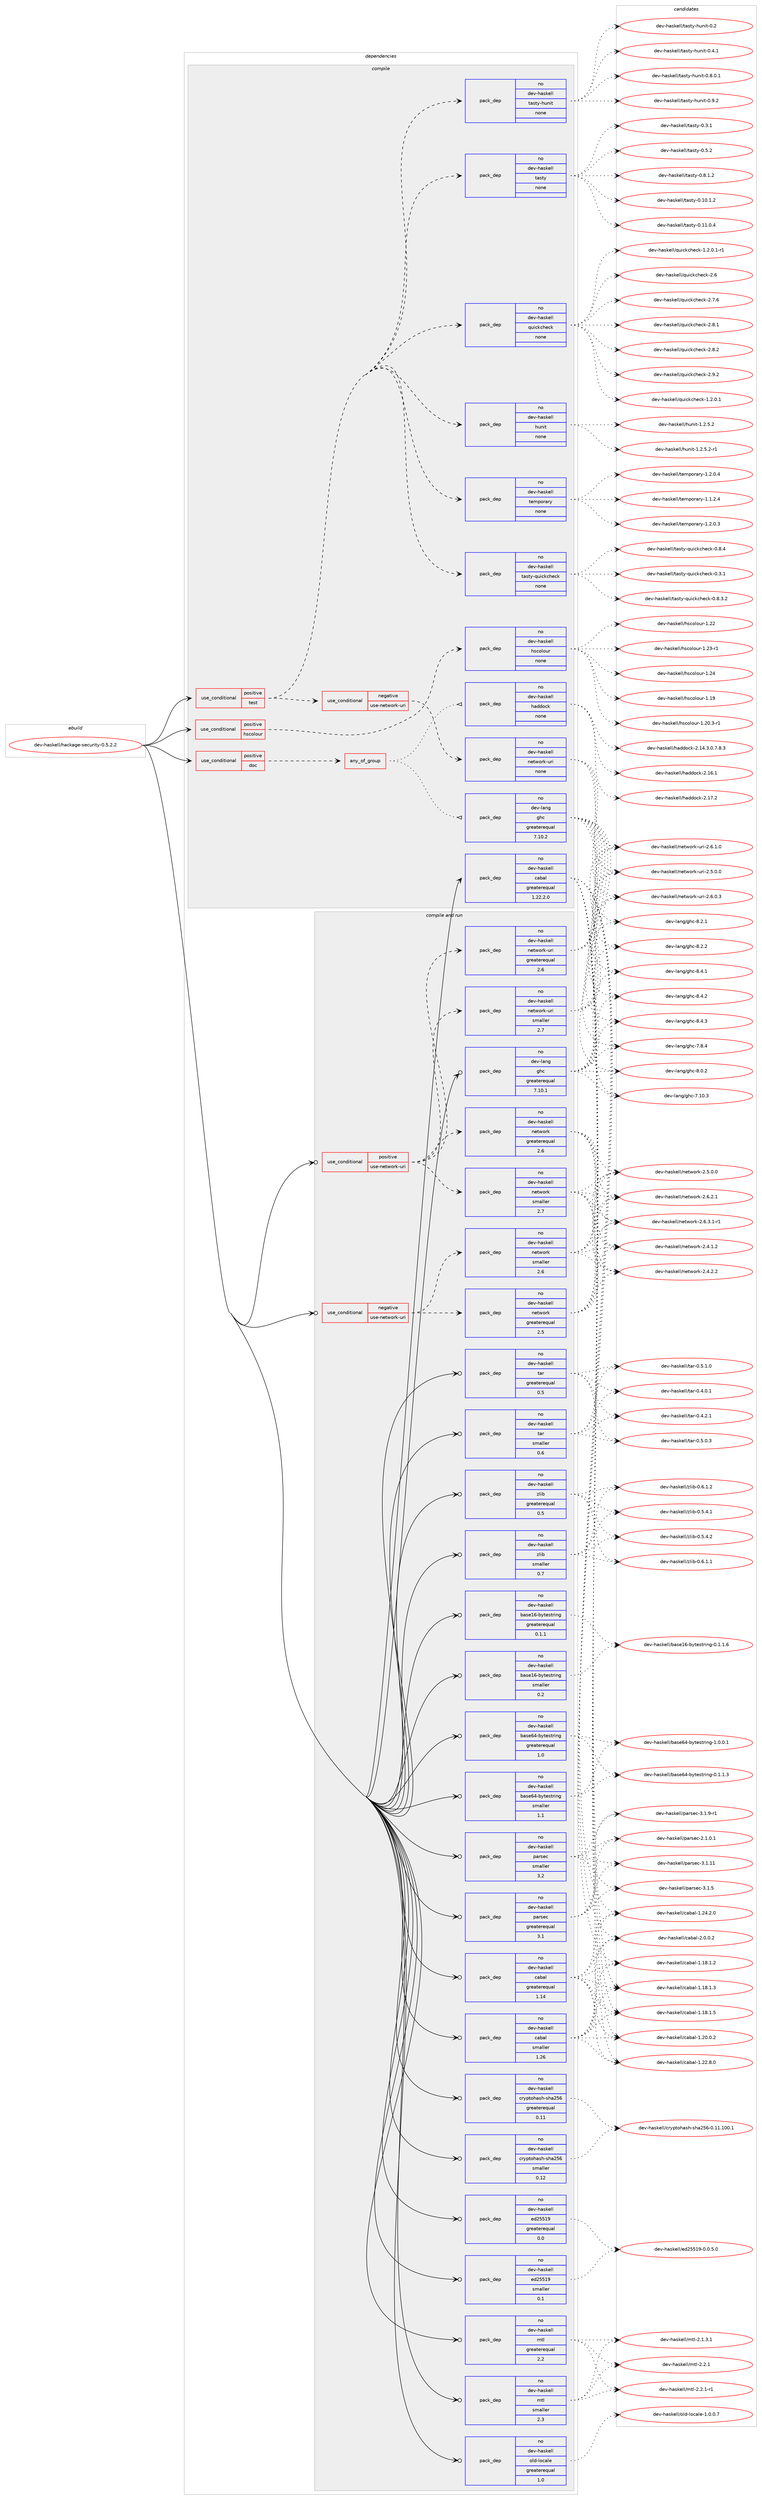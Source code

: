 digraph prolog {

# *************
# Graph options
# *************

newrank=true;
concentrate=true;
compound=true;
graph [rankdir=LR,fontname=Helvetica,fontsize=10,ranksep=1.5];#, ranksep=2.5, nodesep=0.2];
edge  [arrowhead=vee];
node  [fontname=Helvetica,fontsize=10];

# **********
# The ebuild
# **********

subgraph cluster_leftcol {
color=gray;
rank=same;
label=<<i>ebuild</i>>;
id [label="dev-haskell/hackage-security-0.5.2.2", color=red, width=4, href="../dev-haskell/hackage-security-0.5.2.2.svg"];
}

# ****************
# The dependencies
# ****************

subgraph cluster_midcol {
color=gray;
label=<<i>dependencies</i>>;
subgraph cluster_compile {
fillcolor="#eeeeee";
style=filled;
label=<<i>compile</i>>;
subgraph cond359728 {
dependency1333451 [label=<<TABLE BORDER="0" CELLBORDER="1" CELLSPACING="0" CELLPADDING="4"><TR><TD ROWSPAN="3" CELLPADDING="10">use_conditional</TD></TR><TR><TD>positive</TD></TR><TR><TD>doc</TD></TR></TABLE>>, shape=none, color=red];
subgraph any20954 {
dependency1333452 [label=<<TABLE BORDER="0" CELLBORDER="1" CELLSPACING="0" CELLPADDING="4"><TR><TD CELLPADDING="10">any_of_group</TD></TR></TABLE>>, shape=none, color=red];subgraph pack952217 {
dependency1333453 [label=<<TABLE BORDER="0" CELLBORDER="1" CELLSPACING="0" CELLPADDING="4" WIDTH="220"><TR><TD ROWSPAN="6" CELLPADDING="30">pack_dep</TD></TR><TR><TD WIDTH="110">no</TD></TR><TR><TD>dev-haskell</TD></TR><TR><TD>haddock</TD></TR><TR><TD>none</TD></TR><TR><TD></TD></TR></TABLE>>, shape=none, color=blue];
}
dependency1333452:e -> dependency1333453:w [weight=20,style="dotted",arrowhead="oinv"];
subgraph pack952218 {
dependency1333454 [label=<<TABLE BORDER="0" CELLBORDER="1" CELLSPACING="0" CELLPADDING="4" WIDTH="220"><TR><TD ROWSPAN="6" CELLPADDING="30">pack_dep</TD></TR><TR><TD WIDTH="110">no</TD></TR><TR><TD>dev-lang</TD></TR><TR><TD>ghc</TD></TR><TR><TD>greaterequal</TD></TR><TR><TD>7.10.2</TD></TR></TABLE>>, shape=none, color=blue];
}
dependency1333452:e -> dependency1333454:w [weight=20,style="dotted",arrowhead="oinv"];
}
dependency1333451:e -> dependency1333452:w [weight=20,style="dashed",arrowhead="vee"];
}
id:e -> dependency1333451:w [weight=20,style="solid",arrowhead="vee"];
subgraph cond359729 {
dependency1333455 [label=<<TABLE BORDER="0" CELLBORDER="1" CELLSPACING="0" CELLPADDING="4"><TR><TD ROWSPAN="3" CELLPADDING="10">use_conditional</TD></TR><TR><TD>positive</TD></TR><TR><TD>hscolour</TD></TR></TABLE>>, shape=none, color=red];
subgraph pack952219 {
dependency1333456 [label=<<TABLE BORDER="0" CELLBORDER="1" CELLSPACING="0" CELLPADDING="4" WIDTH="220"><TR><TD ROWSPAN="6" CELLPADDING="30">pack_dep</TD></TR><TR><TD WIDTH="110">no</TD></TR><TR><TD>dev-haskell</TD></TR><TR><TD>hscolour</TD></TR><TR><TD>none</TD></TR><TR><TD></TD></TR></TABLE>>, shape=none, color=blue];
}
dependency1333455:e -> dependency1333456:w [weight=20,style="dashed",arrowhead="vee"];
}
id:e -> dependency1333455:w [weight=20,style="solid",arrowhead="vee"];
subgraph cond359730 {
dependency1333457 [label=<<TABLE BORDER="0" CELLBORDER="1" CELLSPACING="0" CELLPADDING="4"><TR><TD ROWSPAN="3" CELLPADDING="10">use_conditional</TD></TR><TR><TD>positive</TD></TR><TR><TD>test</TD></TR></TABLE>>, shape=none, color=red];
subgraph pack952220 {
dependency1333458 [label=<<TABLE BORDER="0" CELLBORDER="1" CELLSPACING="0" CELLPADDING="4" WIDTH="220"><TR><TD ROWSPAN="6" CELLPADDING="30">pack_dep</TD></TR><TR><TD WIDTH="110">no</TD></TR><TR><TD>dev-haskell</TD></TR><TR><TD>hunit</TD></TR><TR><TD>none</TD></TR><TR><TD></TD></TR></TABLE>>, shape=none, color=blue];
}
dependency1333457:e -> dependency1333458:w [weight=20,style="dashed",arrowhead="vee"];
subgraph pack952221 {
dependency1333459 [label=<<TABLE BORDER="0" CELLBORDER="1" CELLSPACING="0" CELLPADDING="4" WIDTH="220"><TR><TD ROWSPAN="6" CELLPADDING="30">pack_dep</TD></TR><TR><TD WIDTH="110">no</TD></TR><TR><TD>dev-haskell</TD></TR><TR><TD>quickcheck</TD></TR><TR><TD>none</TD></TR><TR><TD></TD></TR></TABLE>>, shape=none, color=blue];
}
dependency1333457:e -> dependency1333459:w [weight=20,style="dashed",arrowhead="vee"];
subgraph pack952222 {
dependency1333460 [label=<<TABLE BORDER="0" CELLBORDER="1" CELLSPACING="0" CELLPADDING="4" WIDTH="220"><TR><TD ROWSPAN="6" CELLPADDING="30">pack_dep</TD></TR><TR><TD WIDTH="110">no</TD></TR><TR><TD>dev-haskell</TD></TR><TR><TD>tasty</TD></TR><TR><TD>none</TD></TR><TR><TD></TD></TR></TABLE>>, shape=none, color=blue];
}
dependency1333457:e -> dependency1333460:w [weight=20,style="dashed",arrowhead="vee"];
subgraph pack952223 {
dependency1333461 [label=<<TABLE BORDER="0" CELLBORDER="1" CELLSPACING="0" CELLPADDING="4" WIDTH="220"><TR><TD ROWSPAN="6" CELLPADDING="30">pack_dep</TD></TR><TR><TD WIDTH="110">no</TD></TR><TR><TD>dev-haskell</TD></TR><TR><TD>tasty-hunit</TD></TR><TR><TD>none</TD></TR><TR><TD></TD></TR></TABLE>>, shape=none, color=blue];
}
dependency1333457:e -> dependency1333461:w [weight=20,style="dashed",arrowhead="vee"];
subgraph pack952224 {
dependency1333462 [label=<<TABLE BORDER="0" CELLBORDER="1" CELLSPACING="0" CELLPADDING="4" WIDTH="220"><TR><TD ROWSPAN="6" CELLPADDING="30">pack_dep</TD></TR><TR><TD WIDTH="110">no</TD></TR><TR><TD>dev-haskell</TD></TR><TR><TD>tasty-quickcheck</TD></TR><TR><TD>none</TD></TR><TR><TD></TD></TR></TABLE>>, shape=none, color=blue];
}
dependency1333457:e -> dependency1333462:w [weight=20,style="dashed",arrowhead="vee"];
subgraph pack952225 {
dependency1333463 [label=<<TABLE BORDER="0" CELLBORDER="1" CELLSPACING="0" CELLPADDING="4" WIDTH="220"><TR><TD ROWSPAN="6" CELLPADDING="30">pack_dep</TD></TR><TR><TD WIDTH="110">no</TD></TR><TR><TD>dev-haskell</TD></TR><TR><TD>temporary</TD></TR><TR><TD>none</TD></TR><TR><TD></TD></TR></TABLE>>, shape=none, color=blue];
}
dependency1333457:e -> dependency1333463:w [weight=20,style="dashed",arrowhead="vee"];
subgraph cond359731 {
dependency1333464 [label=<<TABLE BORDER="0" CELLBORDER="1" CELLSPACING="0" CELLPADDING="4"><TR><TD ROWSPAN="3" CELLPADDING="10">use_conditional</TD></TR><TR><TD>negative</TD></TR><TR><TD>use-network-uri</TD></TR></TABLE>>, shape=none, color=red];
subgraph pack952226 {
dependency1333465 [label=<<TABLE BORDER="0" CELLBORDER="1" CELLSPACING="0" CELLPADDING="4" WIDTH="220"><TR><TD ROWSPAN="6" CELLPADDING="30">pack_dep</TD></TR><TR><TD WIDTH="110">no</TD></TR><TR><TD>dev-haskell</TD></TR><TR><TD>network-uri</TD></TR><TR><TD>none</TD></TR><TR><TD></TD></TR></TABLE>>, shape=none, color=blue];
}
dependency1333464:e -> dependency1333465:w [weight=20,style="dashed",arrowhead="vee"];
}
dependency1333457:e -> dependency1333464:w [weight=20,style="dashed",arrowhead="vee"];
}
id:e -> dependency1333457:w [weight=20,style="solid",arrowhead="vee"];
subgraph pack952227 {
dependency1333466 [label=<<TABLE BORDER="0" CELLBORDER="1" CELLSPACING="0" CELLPADDING="4" WIDTH="220"><TR><TD ROWSPAN="6" CELLPADDING="30">pack_dep</TD></TR><TR><TD WIDTH="110">no</TD></TR><TR><TD>dev-haskell</TD></TR><TR><TD>cabal</TD></TR><TR><TD>greaterequal</TD></TR><TR><TD>1.22.2.0</TD></TR></TABLE>>, shape=none, color=blue];
}
id:e -> dependency1333466:w [weight=20,style="solid",arrowhead="vee"];
}
subgraph cluster_compileandrun {
fillcolor="#eeeeee";
style=filled;
label=<<i>compile and run</i>>;
subgraph cond359732 {
dependency1333467 [label=<<TABLE BORDER="0" CELLBORDER="1" CELLSPACING="0" CELLPADDING="4"><TR><TD ROWSPAN="3" CELLPADDING="10">use_conditional</TD></TR><TR><TD>negative</TD></TR><TR><TD>use-network-uri</TD></TR></TABLE>>, shape=none, color=red];
subgraph pack952228 {
dependency1333468 [label=<<TABLE BORDER="0" CELLBORDER="1" CELLSPACING="0" CELLPADDING="4" WIDTH="220"><TR><TD ROWSPAN="6" CELLPADDING="30">pack_dep</TD></TR><TR><TD WIDTH="110">no</TD></TR><TR><TD>dev-haskell</TD></TR><TR><TD>network</TD></TR><TR><TD>greaterequal</TD></TR><TR><TD>2.5</TD></TR></TABLE>>, shape=none, color=blue];
}
dependency1333467:e -> dependency1333468:w [weight=20,style="dashed",arrowhead="vee"];
subgraph pack952229 {
dependency1333469 [label=<<TABLE BORDER="0" CELLBORDER="1" CELLSPACING="0" CELLPADDING="4" WIDTH="220"><TR><TD ROWSPAN="6" CELLPADDING="30">pack_dep</TD></TR><TR><TD WIDTH="110">no</TD></TR><TR><TD>dev-haskell</TD></TR><TR><TD>network</TD></TR><TR><TD>smaller</TD></TR><TR><TD>2.6</TD></TR></TABLE>>, shape=none, color=blue];
}
dependency1333467:e -> dependency1333469:w [weight=20,style="dashed",arrowhead="vee"];
}
id:e -> dependency1333467:w [weight=20,style="solid",arrowhead="odotvee"];
subgraph cond359733 {
dependency1333470 [label=<<TABLE BORDER="0" CELLBORDER="1" CELLSPACING="0" CELLPADDING="4"><TR><TD ROWSPAN="3" CELLPADDING="10">use_conditional</TD></TR><TR><TD>positive</TD></TR><TR><TD>use-network-uri</TD></TR></TABLE>>, shape=none, color=red];
subgraph pack952230 {
dependency1333471 [label=<<TABLE BORDER="0" CELLBORDER="1" CELLSPACING="0" CELLPADDING="4" WIDTH="220"><TR><TD ROWSPAN="6" CELLPADDING="30">pack_dep</TD></TR><TR><TD WIDTH="110">no</TD></TR><TR><TD>dev-haskell</TD></TR><TR><TD>network</TD></TR><TR><TD>greaterequal</TD></TR><TR><TD>2.6</TD></TR></TABLE>>, shape=none, color=blue];
}
dependency1333470:e -> dependency1333471:w [weight=20,style="dashed",arrowhead="vee"];
subgraph pack952231 {
dependency1333472 [label=<<TABLE BORDER="0" CELLBORDER="1" CELLSPACING="0" CELLPADDING="4" WIDTH="220"><TR><TD ROWSPAN="6" CELLPADDING="30">pack_dep</TD></TR><TR><TD WIDTH="110">no</TD></TR><TR><TD>dev-haskell</TD></TR><TR><TD>network</TD></TR><TR><TD>smaller</TD></TR><TR><TD>2.7</TD></TR></TABLE>>, shape=none, color=blue];
}
dependency1333470:e -> dependency1333472:w [weight=20,style="dashed",arrowhead="vee"];
subgraph pack952232 {
dependency1333473 [label=<<TABLE BORDER="0" CELLBORDER="1" CELLSPACING="0" CELLPADDING="4" WIDTH="220"><TR><TD ROWSPAN="6" CELLPADDING="30">pack_dep</TD></TR><TR><TD WIDTH="110">no</TD></TR><TR><TD>dev-haskell</TD></TR><TR><TD>network-uri</TD></TR><TR><TD>greaterequal</TD></TR><TR><TD>2.6</TD></TR></TABLE>>, shape=none, color=blue];
}
dependency1333470:e -> dependency1333473:w [weight=20,style="dashed",arrowhead="vee"];
subgraph pack952233 {
dependency1333474 [label=<<TABLE BORDER="0" CELLBORDER="1" CELLSPACING="0" CELLPADDING="4" WIDTH="220"><TR><TD ROWSPAN="6" CELLPADDING="30">pack_dep</TD></TR><TR><TD WIDTH="110">no</TD></TR><TR><TD>dev-haskell</TD></TR><TR><TD>network-uri</TD></TR><TR><TD>smaller</TD></TR><TR><TD>2.7</TD></TR></TABLE>>, shape=none, color=blue];
}
dependency1333470:e -> dependency1333474:w [weight=20,style="dashed",arrowhead="vee"];
}
id:e -> dependency1333470:w [weight=20,style="solid",arrowhead="odotvee"];
subgraph pack952234 {
dependency1333475 [label=<<TABLE BORDER="0" CELLBORDER="1" CELLSPACING="0" CELLPADDING="4" WIDTH="220"><TR><TD ROWSPAN="6" CELLPADDING="30">pack_dep</TD></TR><TR><TD WIDTH="110">no</TD></TR><TR><TD>dev-haskell</TD></TR><TR><TD>base16-bytestring</TD></TR><TR><TD>greaterequal</TD></TR><TR><TD>0.1.1</TD></TR></TABLE>>, shape=none, color=blue];
}
id:e -> dependency1333475:w [weight=20,style="solid",arrowhead="odotvee"];
subgraph pack952235 {
dependency1333476 [label=<<TABLE BORDER="0" CELLBORDER="1" CELLSPACING="0" CELLPADDING="4" WIDTH="220"><TR><TD ROWSPAN="6" CELLPADDING="30">pack_dep</TD></TR><TR><TD WIDTH="110">no</TD></TR><TR><TD>dev-haskell</TD></TR><TR><TD>base16-bytestring</TD></TR><TR><TD>smaller</TD></TR><TR><TD>0.2</TD></TR></TABLE>>, shape=none, color=blue];
}
id:e -> dependency1333476:w [weight=20,style="solid",arrowhead="odotvee"];
subgraph pack952236 {
dependency1333477 [label=<<TABLE BORDER="0" CELLBORDER="1" CELLSPACING="0" CELLPADDING="4" WIDTH="220"><TR><TD ROWSPAN="6" CELLPADDING="30">pack_dep</TD></TR><TR><TD WIDTH="110">no</TD></TR><TR><TD>dev-haskell</TD></TR><TR><TD>base64-bytestring</TD></TR><TR><TD>greaterequal</TD></TR><TR><TD>1.0</TD></TR></TABLE>>, shape=none, color=blue];
}
id:e -> dependency1333477:w [weight=20,style="solid",arrowhead="odotvee"];
subgraph pack952237 {
dependency1333478 [label=<<TABLE BORDER="0" CELLBORDER="1" CELLSPACING="0" CELLPADDING="4" WIDTH="220"><TR><TD ROWSPAN="6" CELLPADDING="30">pack_dep</TD></TR><TR><TD WIDTH="110">no</TD></TR><TR><TD>dev-haskell</TD></TR><TR><TD>base64-bytestring</TD></TR><TR><TD>smaller</TD></TR><TR><TD>1.1</TD></TR></TABLE>>, shape=none, color=blue];
}
id:e -> dependency1333478:w [weight=20,style="solid",arrowhead="odotvee"];
subgraph pack952238 {
dependency1333479 [label=<<TABLE BORDER="0" CELLBORDER="1" CELLSPACING="0" CELLPADDING="4" WIDTH="220"><TR><TD ROWSPAN="6" CELLPADDING="30">pack_dep</TD></TR><TR><TD WIDTH="110">no</TD></TR><TR><TD>dev-haskell</TD></TR><TR><TD>cabal</TD></TR><TR><TD>greaterequal</TD></TR><TR><TD>1.14</TD></TR></TABLE>>, shape=none, color=blue];
}
id:e -> dependency1333479:w [weight=20,style="solid",arrowhead="odotvee"];
subgraph pack952239 {
dependency1333480 [label=<<TABLE BORDER="0" CELLBORDER="1" CELLSPACING="0" CELLPADDING="4" WIDTH="220"><TR><TD ROWSPAN="6" CELLPADDING="30">pack_dep</TD></TR><TR><TD WIDTH="110">no</TD></TR><TR><TD>dev-haskell</TD></TR><TR><TD>cabal</TD></TR><TR><TD>smaller</TD></TR><TR><TD>1.26</TD></TR></TABLE>>, shape=none, color=blue];
}
id:e -> dependency1333480:w [weight=20,style="solid",arrowhead="odotvee"];
subgraph pack952240 {
dependency1333481 [label=<<TABLE BORDER="0" CELLBORDER="1" CELLSPACING="0" CELLPADDING="4" WIDTH="220"><TR><TD ROWSPAN="6" CELLPADDING="30">pack_dep</TD></TR><TR><TD WIDTH="110">no</TD></TR><TR><TD>dev-haskell</TD></TR><TR><TD>cryptohash-sha256</TD></TR><TR><TD>greaterequal</TD></TR><TR><TD>0.11</TD></TR></TABLE>>, shape=none, color=blue];
}
id:e -> dependency1333481:w [weight=20,style="solid",arrowhead="odotvee"];
subgraph pack952241 {
dependency1333482 [label=<<TABLE BORDER="0" CELLBORDER="1" CELLSPACING="0" CELLPADDING="4" WIDTH="220"><TR><TD ROWSPAN="6" CELLPADDING="30">pack_dep</TD></TR><TR><TD WIDTH="110">no</TD></TR><TR><TD>dev-haskell</TD></TR><TR><TD>cryptohash-sha256</TD></TR><TR><TD>smaller</TD></TR><TR><TD>0.12</TD></TR></TABLE>>, shape=none, color=blue];
}
id:e -> dependency1333482:w [weight=20,style="solid",arrowhead="odotvee"];
subgraph pack952242 {
dependency1333483 [label=<<TABLE BORDER="0" CELLBORDER="1" CELLSPACING="0" CELLPADDING="4" WIDTH="220"><TR><TD ROWSPAN="6" CELLPADDING="30">pack_dep</TD></TR><TR><TD WIDTH="110">no</TD></TR><TR><TD>dev-haskell</TD></TR><TR><TD>ed25519</TD></TR><TR><TD>greaterequal</TD></TR><TR><TD>0.0</TD></TR></TABLE>>, shape=none, color=blue];
}
id:e -> dependency1333483:w [weight=20,style="solid",arrowhead="odotvee"];
subgraph pack952243 {
dependency1333484 [label=<<TABLE BORDER="0" CELLBORDER="1" CELLSPACING="0" CELLPADDING="4" WIDTH="220"><TR><TD ROWSPAN="6" CELLPADDING="30">pack_dep</TD></TR><TR><TD WIDTH="110">no</TD></TR><TR><TD>dev-haskell</TD></TR><TR><TD>ed25519</TD></TR><TR><TD>smaller</TD></TR><TR><TD>0.1</TD></TR></TABLE>>, shape=none, color=blue];
}
id:e -> dependency1333484:w [weight=20,style="solid",arrowhead="odotvee"];
subgraph pack952244 {
dependency1333485 [label=<<TABLE BORDER="0" CELLBORDER="1" CELLSPACING="0" CELLPADDING="4" WIDTH="220"><TR><TD ROWSPAN="6" CELLPADDING="30">pack_dep</TD></TR><TR><TD WIDTH="110">no</TD></TR><TR><TD>dev-haskell</TD></TR><TR><TD>mtl</TD></TR><TR><TD>greaterequal</TD></TR><TR><TD>2.2</TD></TR></TABLE>>, shape=none, color=blue];
}
id:e -> dependency1333485:w [weight=20,style="solid",arrowhead="odotvee"];
subgraph pack952245 {
dependency1333486 [label=<<TABLE BORDER="0" CELLBORDER="1" CELLSPACING="0" CELLPADDING="4" WIDTH="220"><TR><TD ROWSPAN="6" CELLPADDING="30">pack_dep</TD></TR><TR><TD WIDTH="110">no</TD></TR><TR><TD>dev-haskell</TD></TR><TR><TD>mtl</TD></TR><TR><TD>smaller</TD></TR><TR><TD>2.3</TD></TR></TABLE>>, shape=none, color=blue];
}
id:e -> dependency1333486:w [weight=20,style="solid",arrowhead="odotvee"];
subgraph pack952246 {
dependency1333487 [label=<<TABLE BORDER="0" CELLBORDER="1" CELLSPACING="0" CELLPADDING="4" WIDTH="220"><TR><TD ROWSPAN="6" CELLPADDING="30">pack_dep</TD></TR><TR><TD WIDTH="110">no</TD></TR><TR><TD>dev-haskell</TD></TR><TR><TD>old-locale</TD></TR><TR><TD>greaterequal</TD></TR><TR><TD>1.0</TD></TR></TABLE>>, shape=none, color=blue];
}
id:e -> dependency1333487:w [weight=20,style="solid",arrowhead="odotvee"];
subgraph pack952247 {
dependency1333488 [label=<<TABLE BORDER="0" CELLBORDER="1" CELLSPACING="0" CELLPADDING="4" WIDTH="220"><TR><TD ROWSPAN="6" CELLPADDING="30">pack_dep</TD></TR><TR><TD WIDTH="110">no</TD></TR><TR><TD>dev-haskell</TD></TR><TR><TD>parsec</TD></TR><TR><TD>greaterequal</TD></TR><TR><TD>3.1</TD></TR></TABLE>>, shape=none, color=blue];
}
id:e -> dependency1333488:w [weight=20,style="solid",arrowhead="odotvee"];
subgraph pack952248 {
dependency1333489 [label=<<TABLE BORDER="0" CELLBORDER="1" CELLSPACING="0" CELLPADDING="4" WIDTH="220"><TR><TD ROWSPAN="6" CELLPADDING="30">pack_dep</TD></TR><TR><TD WIDTH="110">no</TD></TR><TR><TD>dev-haskell</TD></TR><TR><TD>parsec</TD></TR><TR><TD>smaller</TD></TR><TR><TD>3.2</TD></TR></TABLE>>, shape=none, color=blue];
}
id:e -> dependency1333489:w [weight=20,style="solid",arrowhead="odotvee"];
subgraph pack952249 {
dependency1333490 [label=<<TABLE BORDER="0" CELLBORDER="1" CELLSPACING="0" CELLPADDING="4" WIDTH="220"><TR><TD ROWSPAN="6" CELLPADDING="30">pack_dep</TD></TR><TR><TD WIDTH="110">no</TD></TR><TR><TD>dev-haskell</TD></TR><TR><TD>tar</TD></TR><TR><TD>greaterequal</TD></TR><TR><TD>0.5</TD></TR></TABLE>>, shape=none, color=blue];
}
id:e -> dependency1333490:w [weight=20,style="solid",arrowhead="odotvee"];
subgraph pack952250 {
dependency1333491 [label=<<TABLE BORDER="0" CELLBORDER="1" CELLSPACING="0" CELLPADDING="4" WIDTH="220"><TR><TD ROWSPAN="6" CELLPADDING="30">pack_dep</TD></TR><TR><TD WIDTH="110">no</TD></TR><TR><TD>dev-haskell</TD></TR><TR><TD>tar</TD></TR><TR><TD>smaller</TD></TR><TR><TD>0.6</TD></TR></TABLE>>, shape=none, color=blue];
}
id:e -> dependency1333491:w [weight=20,style="solid",arrowhead="odotvee"];
subgraph pack952251 {
dependency1333492 [label=<<TABLE BORDER="0" CELLBORDER="1" CELLSPACING="0" CELLPADDING="4" WIDTH="220"><TR><TD ROWSPAN="6" CELLPADDING="30">pack_dep</TD></TR><TR><TD WIDTH="110">no</TD></TR><TR><TD>dev-haskell</TD></TR><TR><TD>zlib</TD></TR><TR><TD>greaterequal</TD></TR><TR><TD>0.5</TD></TR></TABLE>>, shape=none, color=blue];
}
id:e -> dependency1333492:w [weight=20,style="solid",arrowhead="odotvee"];
subgraph pack952252 {
dependency1333493 [label=<<TABLE BORDER="0" CELLBORDER="1" CELLSPACING="0" CELLPADDING="4" WIDTH="220"><TR><TD ROWSPAN="6" CELLPADDING="30">pack_dep</TD></TR><TR><TD WIDTH="110">no</TD></TR><TR><TD>dev-haskell</TD></TR><TR><TD>zlib</TD></TR><TR><TD>smaller</TD></TR><TR><TD>0.7</TD></TR></TABLE>>, shape=none, color=blue];
}
id:e -> dependency1333493:w [weight=20,style="solid",arrowhead="odotvee"];
subgraph pack952253 {
dependency1333494 [label=<<TABLE BORDER="0" CELLBORDER="1" CELLSPACING="0" CELLPADDING="4" WIDTH="220"><TR><TD ROWSPAN="6" CELLPADDING="30">pack_dep</TD></TR><TR><TD WIDTH="110">no</TD></TR><TR><TD>dev-lang</TD></TR><TR><TD>ghc</TD></TR><TR><TD>greaterequal</TD></TR><TR><TD>7.10.1</TD></TR></TABLE>>, shape=none, color=blue];
}
id:e -> dependency1333494:w [weight=20,style="solid",arrowhead="odotvee"];
}
subgraph cluster_run {
fillcolor="#eeeeee";
style=filled;
label=<<i>run</i>>;
}
}

# **************
# The candidates
# **************

subgraph cluster_choices {
rank=same;
color=gray;
label=<<i>candidates</i>>;

subgraph choice952217 {
color=black;
nodesep=1;
choice1001011184510497115107101108108471049710010011199107455046495246514648465546564651 [label="dev-haskell/haddock-2.14.3.0.7.8.3", color=red, width=4,href="../dev-haskell/haddock-2.14.3.0.7.8.3.svg"];
choice100101118451049711510710110810847104971001001119910745504649544649 [label="dev-haskell/haddock-2.16.1", color=red, width=4,href="../dev-haskell/haddock-2.16.1.svg"];
choice100101118451049711510710110810847104971001001119910745504649554650 [label="dev-haskell/haddock-2.17.2", color=red, width=4,href="../dev-haskell/haddock-2.17.2.svg"];
dependency1333453:e -> choice1001011184510497115107101108108471049710010011199107455046495246514648465546564651:w [style=dotted,weight="100"];
dependency1333453:e -> choice100101118451049711510710110810847104971001001119910745504649544649:w [style=dotted,weight="100"];
dependency1333453:e -> choice100101118451049711510710110810847104971001001119910745504649554650:w [style=dotted,weight="100"];
}
subgraph choice952218 {
color=black;
nodesep=1;
choice1001011184510897110103471031049945554649484651 [label="dev-lang/ghc-7.10.3", color=red, width=4,href="../dev-lang/ghc-7.10.3.svg"];
choice10010111845108971101034710310499455546564652 [label="dev-lang/ghc-7.8.4", color=red, width=4,href="../dev-lang/ghc-7.8.4.svg"];
choice10010111845108971101034710310499455646484650 [label="dev-lang/ghc-8.0.2", color=red, width=4,href="../dev-lang/ghc-8.0.2.svg"];
choice10010111845108971101034710310499455646504649 [label="dev-lang/ghc-8.2.1", color=red, width=4,href="../dev-lang/ghc-8.2.1.svg"];
choice10010111845108971101034710310499455646504650 [label="dev-lang/ghc-8.2.2", color=red, width=4,href="../dev-lang/ghc-8.2.2.svg"];
choice10010111845108971101034710310499455646524649 [label="dev-lang/ghc-8.4.1", color=red, width=4,href="../dev-lang/ghc-8.4.1.svg"];
choice10010111845108971101034710310499455646524650 [label="dev-lang/ghc-8.4.2", color=red, width=4,href="../dev-lang/ghc-8.4.2.svg"];
choice10010111845108971101034710310499455646524651 [label="dev-lang/ghc-8.4.3", color=red, width=4,href="../dev-lang/ghc-8.4.3.svg"];
dependency1333454:e -> choice1001011184510897110103471031049945554649484651:w [style=dotted,weight="100"];
dependency1333454:e -> choice10010111845108971101034710310499455546564652:w [style=dotted,weight="100"];
dependency1333454:e -> choice10010111845108971101034710310499455646484650:w [style=dotted,weight="100"];
dependency1333454:e -> choice10010111845108971101034710310499455646504649:w [style=dotted,weight="100"];
dependency1333454:e -> choice10010111845108971101034710310499455646504650:w [style=dotted,weight="100"];
dependency1333454:e -> choice10010111845108971101034710310499455646524649:w [style=dotted,weight="100"];
dependency1333454:e -> choice10010111845108971101034710310499455646524650:w [style=dotted,weight="100"];
dependency1333454:e -> choice10010111845108971101034710310499455646524651:w [style=dotted,weight="100"];
}
subgraph choice952219 {
color=black;
nodesep=1;
choice100101118451049711510710110810847104115991111081111171144549464957 [label="dev-haskell/hscolour-1.19", color=red, width=4,href="../dev-haskell/hscolour-1.19.svg"];
choice10010111845104971151071011081084710411599111108111117114454946504846514511449 [label="dev-haskell/hscolour-1.20.3-r1", color=red, width=4,href="../dev-haskell/hscolour-1.20.3-r1.svg"];
choice100101118451049711510710110810847104115991111081111171144549465050 [label="dev-haskell/hscolour-1.22", color=red, width=4,href="../dev-haskell/hscolour-1.22.svg"];
choice1001011184510497115107101108108471041159911110811111711445494650514511449 [label="dev-haskell/hscolour-1.23-r1", color=red, width=4,href="../dev-haskell/hscolour-1.23-r1.svg"];
choice100101118451049711510710110810847104115991111081111171144549465052 [label="dev-haskell/hscolour-1.24", color=red, width=4,href="../dev-haskell/hscolour-1.24.svg"];
dependency1333456:e -> choice100101118451049711510710110810847104115991111081111171144549464957:w [style=dotted,weight="100"];
dependency1333456:e -> choice10010111845104971151071011081084710411599111108111117114454946504846514511449:w [style=dotted,weight="100"];
dependency1333456:e -> choice100101118451049711510710110810847104115991111081111171144549465050:w [style=dotted,weight="100"];
dependency1333456:e -> choice1001011184510497115107101108108471041159911110811111711445494650514511449:w [style=dotted,weight="100"];
dependency1333456:e -> choice100101118451049711510710110810847104115991111081111171144549465052:w [style=dotted,weight="100"];
}
subgraph choice952220 {
color=black;
nodesep=1;
choice1001011184510497115107101108108471041171101051164549465046534650 [label="dev-haskell/hunit-1.2.5.2", color=red, width=4,href="../dev-haskell/hunit-1.2.5.2.svg"];
choice10010111845104971151071011081084710411711010511645494650465346504511449 [label="dev-haskell/hunit-1.2.5.2-r1", color=red, width=4,href="../dev-haskell/hunit-1.2.5.2-r1.svg"];
dependency1333458:e -> choice1001011184510497115107101108108471041171101051164549465046534650:w [style=dotted,weight="100"];
dependency1333458:e -> choice10010111845104971151071011081084710411711010511645494650465346504511449:w [style=dotted,weight="100"];
}
subgraph choice952221 {
color=black;
nodesep=1;
choice1001011184510497115107101108108471131171059910799104101991074549465046484649 [label="dev-haskell/quickcheck-1.2.0.1", color=red, width=4,href="../dev-haskell/quickcheck-1.2.0.1.svg"];
choice10010111845104971151071011081084711311710599107991041019910745494650464846494511449 [label="dev-haskell/quickcheck-1.2.0.1-r1", color=red, width=4,href="../dev-haskell/quickcheck-1.2.0.1-r1.svg"];
choice10010111845104971151071011081084711311710599107991041019910745504654 [label="dev-haskell/quickcheck-2.6", color=red, width=4,href="../dev-haskell/quickcheck-2.6.svg"];
choice100101118451049711510710110810847113117105991079910410199107455046554654 [label="dev-haskell/quickcheck-2.7.6", color=red, width=4,href="../dev-haskell/quickcheck-2.7.6.svg"];
choice100101118451049711510710110810847113117105991079910410199107455046564649 [label="dev-haskell/quickcheck-2.8.1", color=red, width=4,href="../dev-haskell/quickcheck-2.8.1.svg"];
choice100101118451049711510710110810847113117105991079910410199107455046564650 [label="dev-haskell/quickcheck-2.8.2", color=red, width=4,href="../dev-haskell/quickcheck-2.8.2.svg"];
choice100101118451049711510710110810847113117105991079910410199107455046574650 [label="dev-haskell/quickcheck-2.9.2", color=red, width=4,href="../dev-haskell/quickcheck-2.9.2.svg"];
dependency1333459:e -> choice1001011184510497115107101108108471131171059910799104101991074549465046484649:w [style=dotted,weight="100"];
dependency1333459:e -> choice10010111845104971151071011081084711311710599107991041019910745494650464846494511449:w [style=dotted,weight="100"];
dependency1333459:e -> choice10010111845104971151071011081084711311710599107991041019910745504654:w [style=dotted,weight="100"];
dependency1333459:e -> choice100101118451049711510710110810847113117105991079910410199107455046554654:w [style=dotted,weight="100"];
dependency1333459:e -> choice100101118451049711510710110810847113117105991079910410199107455046564649:w [style=dotted,weight="100"];
dependency1333459:e -> choice100101118451049711510710110810847113117105991079910410199107455046564650:w [style=dotted,weight="100"];
dependency1333459:e -> choice100101118451049711510710110810847113117105991079910410199107455046574650:w [style=dotted,weight="100"];
}
subgraph choice952222 {
color=black;
nodesep=1;
choice10010111845104971151071011081084711697115116121454846494846494650 [label="dev-haskell/tasty-0.10.1.2", color=red, width=4,href="../dev-haskell/tasty-0.10.1.2.svg"];
choice10010111845104971151071011081084711697115116121454846494946484652 [label="dev-haskell/tasty-0.11.0.4", color=red, width=4,href="../dev-haskell/tasty-0.11.0.4.svg"];
choice10010111845104971151071011081084711697115116121454846514649 [label="dev-haskell/tasty-0.3.1", color=red, width=4,href="../dev-haskell/tasty-0.3.1.svg"];
choice10010111845104971151071011081084711697115116121454846534650 [label="dev-haskell/tasty-0.5.2", color=red, width=4,href="../dev-haskell/tasty-0.5.2.svg"];
choice100101118451049711510710110810847116971151161214548465646494650 [label="dev-haskell/tasty-0.8.1.2", color=red, width=4,href="../dev-haskell/tasty-0.8.1.2.svg"];
dependency1333460:e -> choice10010111845104971151071011081084711697115116121454846494846494650:w [style=dotted,weight="100"];
dependency1333460:e -> choice10010111845104971151071011081084711697115116121454846494946484652:w [style=dotted,weight="100"];
dependency1333460:e -> choice10010111845104971151071011081084711697115116121454846514649:w [style=dotted,weight="100"];
dependency1333460:e -> choice10010111845104971151071011081084711697115116121454846534650:w [style=dotted,weight="100"];
dependency1333460:e -> choice100101118451049711510710110810847116971151161214548465646494650:w [style=dotted,weight="100"];
}
subgraph choice952223 {
color=black;
nodesep=1;
choice100101118451049711510710110810847116971151161214510411711010511645484650 [label="dev-haskell/tasty-hunit-0.2", color=red, width=4,href="../dev-haskell/tasty-hunit-0.2.svg"];
choice1001011184510497115107101108108471169711511612145104117110105116454846524649 [label="dev-haskell/tasty-hunit-0.4.1", color=red, width=4,href="../dev-haskell/tasty-hunit-0.4.1.svg"];
choice10010111845104971151071011081084711697115116121451041171101051164548465646484649 [label="dev-haskell/tasty-hunit-0.8.0.1", color=red, width=4,href="../dev-haskell/tasty-hunit-0.8.0.1.svg"];
choice1001011184510497115107101108108471169711511612145104117110105116454846574650 [label="dev-haskell/tasty-hunit-0.9.2", color=red, width=4,href="../dev-haskell/tasty-hunit-0.9.2.svg"];
dependency1333461:e -> choice100101118451049711510710110810847116971151161214510411711010511645484650:w [style=dotted,weight="100"];
dependency1333461:e -> choice1001011184510497115107101108108471169711511612145104117110105116454846524649:w [style=dotted,weight="100"];
dependency1333461:e -> choice10010111845104971151071011081084711697115116121451041171101051164548465646484649:w [style=dotted,weight="100"];
dependency1333461:e -> choice1001011184510497115107101108108471169711511612145104117110105116454846574650:w [style=dotted,weight="100"];
}
subgraph choice952224 {
color=black;
nodesep=1;
choice1001011184510497115107101108108471169711511612145113117105991079910410199107454846514649 [label="dev-haskell/tasty-quickcheck-0.3.1", color=red, width=4,href="../dev-haskell/tasty-quickcheck-0.3.1.svg"];
choice10010111845104971151071011081084711697115116121451131171059910799104101991074548465646514650 [label="dev-haskell/tasty-quickcheck-0.8.3.2", color=red, width=4,href="../dev-haskell/tasty-quickcheck-0.8.3.2.svg"];
choice1001011184510497115107101108108471169711511612145113117105991079910410199107454846564652 [label="dev-haskell/tasty-quickcheck-0.8.4", color=red, width=4,href="../dev-haskell/tasty-quickcheck-0.8.4.svg"];
dependency1333462:e -> choice1001011184510497115107101108108471169711511612145113117105991079910410199107454846514649:w [style=dotted,weight="100"];
dependency1333462:e -> choice10010111845104971151071011081084711697115116121451131171059910799104101991074548465646514650:w [style=dotted,weight="100"];
dependency1333462:e -> choice1001011184510497115107101108108471169711511612145113117105991079910410199107454846564652:w [style=dotted,weight="100"];
}
subgraph choice952225 {
color=black;
nodesep=1;
choice100101118451049711510710110810847116101109112111114971141214549464946504652 [label="dev-haskell/temporary-1.1.2.4", color=red, width=4,href="../dev-haskell/temporary-1.1.2.4.svg"];
choice100101118451049711510710110810847116101109112111114971141214549465046484651 [label="dev-haskell/temporary-1.2.0.3", color=red, width=4,href="../dev-haskell/temporary-1.2.0.3.svg"];
choice100101118451049711510710110810847116101109112111114971141214549465046484652 [label="dev-haskell/temporary-1.2.0.4", color=red, width=4,href="../dev-haskell/temporary-1.2.0.4.svg"];
dependency1333463:e -> choice100101118451049711510710110810847116101109112111114971141214549464946504652:w [style=dotted,weight="100"];
dependency1333463:e -> choice100101118451049711510710110810847116101109112111114971141214549465046484651:w [style=dotted,weight="100"];
dependency1333463:e -> choice100101118451049711510710110810847116101109112111114971141214549465046484652:w [style=dotted,weight="100"];
}
subgraph choice952226 {
color=black;
nodesep=1;
choice100101118451049711510710110810847110101116119111114107451171141054550465346484648 [label="dev-haskell/network-uri-2.5.0.0", color=red, width=4,href="../dev-haskell/network-uri-2.5.0.0.svg"];
choice100101118451049711510710110810847110101116119111114107451171141054550465446484651 [label="dev-haskell/network-uri-2.6.0.3", color=red, width=4,href="../dev-haskell/network-uri-2.6.0.3.svg"];
choice100101118451049711510710110810847110101116119111114107451171141054550465446494648 [label="dev-haskell/network-uri-2.6.1.0", color=red, width=4,href="../dev-haskell/network-uri-2.6.1.0.svg"];
dependency1333465:e -> choice100101118451049711510710110810847110101116119111114107451171141054550465346484648:w [style=dotted,weight="100"];
dependency1333465:e -> choice100101118451049711510710110810847110101116119111114107451171141054550465446484651:w [style=dotted,weight="100"];
dependency1333465:e -> choice100101118451049711510710110810847110101116119111114107451171141054550465446494648:w [style=dotted,weight="100"];
}
subgraph choice952227 {
color=black;
nodesep=1;
choice10010111845104971151071011081084799979897108454946495646494650 [label="dev-haskell/cabal-1.18.1.2", color=red, width=4,href="../dev-haskell/cabal-1.18.1.2.svg"];
choice10010111845104971151071011081084799979897108454946495646494651 [label="dev-haskell/cabal-1.18.1.3", color=red, width=4,href="../dev-haskell/cabal-1.18.1.3.svg"];
choice10010111845104971151071011081084799979897108454946495646494653 [label="dev-haskell/cabal-1.18.1.5", color=red, width=4,href="../dev-haskell/cabal-1.18.1.5.svg"];
choice10010111845104971151071011081084799979897108454946504846484650 [label="dev-haskell/cabal-1.20.0.2", color=red, width=4,href="../dev-haskell/cabal-1.20.0.2.svg"];
choice10010111845104971151071011081084799979897108454946505046564648 [label="dev-haskell/cabal-1.22.8.0", color=red, width=4,href="../dev-haskell/cabal-1.22.8.0.svg"];
choice10010111845104971151071011081084799979897108454946505246504648 [label="dev-haskell/cabal-1.24.2.0", color=red, width=4,href="../dev-haskell/cabal-1.24.2.0.svg"];
choice100101118451049711510710110810847999798971084550464846484650 [label="dev-haskell/cabal-2.0.0.2", color=red, width=4,href="../dev-haskell/cabal-2.0.0.2.svg"];
dependency1333466:e -> choice10010111845104971151071011081084799979897108454946495646494650:w [style=dotted,weight="100"];
dependency1333466:e -> choice10010111845104971151071011081084799979897108454946495646494651:w [style=dotted,weight="100"];
dependency1333466:e -> choice10010111845104971151071011081084799979897108454946495646494653:w [style=dotted,weight="100"];
dependency1333466:e -> choice10010111845104971151071011081084799979897108454946504846484650:w [style=dotted,weight="100"];
dependency1333466:e -> choice10010111845104971151071011081084799979897108454946505046564648:w [style=dotted,weight="100"];
dependency1333466:e -> choice10010111845104971151071011081084799979897108454946505246504648:w [style=dotted,weight="100"];
dependency1333466:e -> choice100101118451049711510710110810847999798971084550464846484650:w [style=dotted,weight="100"];
}
subgraph choice952228 {
color=black;
nodesep=1;
choice1001011184510497115107101108108471101011161191111141074550465246494650 [label="dev-haskell/network-2.4.1.2", color=red, width=4,href="../dev-haskell/network-2.4.1.2.svg"];
choice1001011184510497115107101108108471101011161191111141074550465246504650 [label="dev-haskell/network-2.4.2.2", color=red, width=4,href="../dev-haskell/network-2.4.2.2.svg"];
choice1001011184510497115107101108108471101011161191111141074550465346484648 [label="dev-haskell/network-2.5.0.0", color=red, width=4,href="../dev-haskell/network-2.5.0.0.svg"];
choice1001011184510497115107101108108471101011161191111141074550465446504649 [label="dev-haskell/network-2.6.2.1", color=red, width=4,href="../dev-haskell/network-2.6.2.1.svg"];
choice10010111845104971151071011081084711010111611911111410745504654465146494511449 [label="dev-haskell/network-2.6.3.1-r1", color=red, width=4,href="../dev-haskell/network-2.6.3.1-r1.svg"];
dependency1333468:e -> choice1001011184510497115107101108108471101011161191111141074550465246494650:w [style=dotted,weight="100"];
dependency1333468:e -> choice1001011184510497115107101108108471101011161191111141074550465246504650:w [style=dotted,weight="100"];
dependency1333468:e -> choice1001011184510497115107101108108471101011161191111141074550465346484648:w [style=dotted,weight="100"];
dependency1333468:e -> choice1001011184510497115107101108108471101011161191111141074550465446504649:w [style=dotted,weight="100"];
dependency1333468:e -> choice10010111845104971151071011081084711010111611911111410745504654465146494511449:w [style=dotted,weight="100"];
}
subgraph choice952229 {
color=black;
nodesep=1;
choice1001011184510497115107101108108471101011161191111141074550465246494650 [label="dev-haskell/network-2.4.1.2", color=red, width=4,href="../dev-haskell/network-2.4.1.2.svg"];
choice1001011184510497115107101108108471101011161191111141074550465246504650 [label="dev-haskell/network-2.4.2.2", color=red, width=4,href="../dev-haskell/network-2.4.2.2.svg"];
choice1001011184510497115107101108108471101011161191111141074550465346484648 [label="dev-haskell/network-2.5.0.0", color=red, width=4,href="../dev-haskell/network-2.5.0.0.svg"];
choice1001011184510497115107101108108471101011161191111141074550465446504649 [label="dev-haskell/network-2.6.2.1", color=red, width=4,href="../dev-haskell/network-2.6.2.1.svg"];
choice10010111845104971151071011081084711010111611911111410745504654465146494511449 [label="dev-haskell/network-2.6.3.1-r1", color=red, width=4,href="../dev-haskell/network-2.6.3.1-r1.svg"];
dependency1333469:e -> choice1001011184510497115107101108108471101011161191111141074550465246494650:w [style=dotted,weight="100"];
dependency1333469:e -> choice1001011184510497115107101108108471101011161191111141074550465246504650:w [style=dotted,weight="100"];
dependency1333469:e -> choice1001011184510497115107101108108471101011161191111141074550465346484648:w [style=dotted,weight="100"];
dependency1333469:e -> choice1001011184510497115107101108108471101011161191111141074550465446504649:w [style=dotted,weight="100"];
dependency1333469:e -> choice10010111845104971151071011081084711010111611911111410745504654465146494511449:w [style=dotted,weight="100"];
}
subgraph choice952230 {
color=black;
nodesep=1;
choice1001011184510497115107101108108471101011161191111141074550465246494650 [label="dev-haskell/network-2.4.1.2", color=red, width=4,href="../dev-haskell/network-2.4.1.2.svg"];
choice1001011184510497115107101108108471101011161191111141074550465246504650 [label="dev-haskell/network-2.4.2.2", color=red, width=4,href="../dev-haskell/network-2.4.2.2.svg"];
choice1001011184510497115107101108108471101011161191111141074550465346484648 [label="dev-haskell/network-2.5.0.0", color=red, width=4,href="../dev-haskell/network-2.5.0.0.svg"];
choice1001011184510497115107101108108471101011161191111141074550465446504649 [label="dev-haskell/network-2.6.2.1", color=red, width=4,href="../dev-haskell/network-2.6.2.1.svg"];
choice10010111845104971151071011081084711010111611911111410745504654465146494511449 [label="dev-haskell/network-2.6.3.1-r1", color=red, width=4,href="../dev-haskell/network-2.6.3.1-r1.svg"];
dependency1333471:e -> choice1001011184510497115107101108108471101011161191111141074550465246494650:w [style=dotted,weight="100"];
dependency1333471:e -> choice1001011184510497115107101108108471101011161191111141074550465246504650:w [style=dotted,weight="100"];
dependency1333471:e -> choice1001011184510497115107101108108471101011161191111141074550465346484648:w [style=dotted,weight="100"];
dependency1333471:e -> choice1001011184510497115107101108108471101011161191111141074550465446504649:w [style=dotted,weight="100"];
dependency1333471:e -> choice10010111845104971151071011081084711010111611911111410745504654465146494511449:w [style=dotted,weight="100"];
}
subgraph choice952231 {
color=black;
nodesep=1;
choice1001011184510497115107101108108471101011161191111141074550465246494650 [label="dev-haskell/network-2.4.1.2", color=red, width=4,href="../dev-haskell/network-2.4.1.2.svg"];
choice1001011184510497115107101108108471101011161191111141074550465246504650 [label="dev-haskell/network-2.4.2.2", color=red, width=4,href="../dev-haskell/network-2.4.2.2.svg"];
choice1001011184510497115107101108108471101011161191111141074550465346484648 [label="dev-haskell/network-2.5.0.0", color=red, width=4,href="../dev-haskell/network-2.5.0.0.svg"];
choice1001011184510497115107101108108471101011161191111141074550465446504649 [label="dev-haskell/network-2.6.2.1", color=red, width=4,href="../dev-haskell/network-2.6.2.1.svg"];
choice10010111845104971151071011081084711010111611911111410745504654465146494511449 [label="dev-haskell/network-2.6.3.1-r1", color=red, width=4,href="../dev-haskell/network-2.6.3.1-r1.svg"];
dependency1333472:e -> choice1001011184510497115107101108108471101011161191111141074550465246494650:w [style=dotted,weight="100"];
dependency1333472:e -> choice1001011184510497115107101108108471101011161191111141074550465246504650:w [style=dotted,weight="100"];
dependency1333472:e -> choice1001011184510497115107101108108471101011161191111141074550465346484648:w [style=dotted,weight="100"];
dependency1333472:e -> choice1001011184510497115107101108108471101011161191111141074550465446504649:w [style=dotted,weight="100"];
dependency1333472:e -> choice10010111845104971151071011081084711010111611911111410745504654465146494511449:w [style=dotted,weight="100"];
}
subgraph choice952232 {
color=black;
nodesep=1;
choice100101118451049711510710110810847110101116119111114107451171141054550465346484648 [label="dev-haskell/network-uri-2.5.0.0", color=red, width=4,href="../dev-haskell/network-uri-2.5.0.0.svg"];
choice100101118451049711510710110810847110101116119111114107451171141054550465446484651 [label="dev-haskell/network-uri-2.6.0.3", color=red, width=4,href="../dev-haskell/network-uri-2.6.0.3.svg"];
choice100101118451049711510710110810847110101116119111114107451171141054550465446494648 [label="dev-haskell/network-uri-2.6.1.0", color=red, width=4,href="../dev-haskell/network-uri-2.6.1.0.svg"];
dependency1333473:e -> choice100101118451049711510710110810847110101116119111114107451171141054550465346484648:w [style=dotted,weight="100"];
dependency1333473:e -> choice100101118451049711510710110810847110101116119111114107451171141054550465446484651:w [style=dotted,weight="100"];
dependency1333473:e -> choice100101118451049711510710110810847110101116119111114107451171141054550465446494648:w [style=dotted,weight="100"];
}
subgraph choice952233 {
color=black;
nodesep=1;
choice100101118451049711510710110810847110101116119111114107451171141054550465346484648 [label="dev-haskell/network-uri-2.5.0.0", color=red, width=4,href="../dev-haskell/network-uri-2.5.0.0.svg"];
choice100101118451049711510710110810847110101116119111114107451171141054550465446484651 [label="dev-haskell/network-uri-2.6.0.3", color=red, width=4,href="../dev-haskell/network-uri-2.6.0.3.svg"];
choice100101118451049711510710110810847110101116119111114107451171141054550465446494648 [label="dev-haskell/network-uri-2.6.1.0", color=red, width=4,href="../dev-haskell/network-uri-2.6.1.0.svg"];
dependency1333474:e -> choice100101118451049711510710110810847110101116119111114107451171141054550465346484648:w [style=dotted,weight="100"];
dependency1333474:e -> choice100101118451049711510710110810847110101116119111114107451171141054550465446484651:w [style=dotted,weight="100"];
dependency1333474:e -> choice100101118451049711510710110810847110101116119111114107451171141054550465446494648:w [style=dotted,weight="100"];
}
subgraph choice952234 {
color=black;
nodesep=1;
choice1001011184510497115107101108108479897115101495445981211161011151161141051101034548464946494654 [label="dev-haskell/base16-bytestring-0.1.1.6", color=red, width=4,href="../dev-haskell/base16-bytestring-0.1.1.6.svg"];
dependency1333475:e -> choice1001011184510497115107101108108479897115101495445981211161011151161141051101034548464946494654:w [style=dotted,weight="100"];
}
subgraph choice952235 {
color=black;
nodesep=1;
choice1001011184510497115107101108108479897115101495445981211161011151161141051101034548464946494654 [label="dev-haskell/base16-bytestring-0.1.1.6", color=red, width=4,href="../dev-haskell/base16-bytestring-0.1.1.6.svg"];
dependency1333476:e -> choice1001011184510497115107101108108479897115101495445981211161011151161141051101034548464946494654:w [style=dotted,weight="100"];
}
subgraph choice952236 {
color=black;
nodesep=1;
choice1001011184510497115107101108108479897115101545245981211161011151161141051101034548464946494651 [label="dev-haskell/base64-bytestring-0.1.1.3", color=red, width=4,href="../dev-haskell/base64-bytestring-0.1.1.3.svg"];
choice1001011184510497115107101108108479897115101545245981211161011151161141051101034549464846484649 [label="dev-haskell/base64-bytestring-1.0.0.1", color=red, width=4,href="../dev-haskell/base64-bytestring-1.0.0.1.svg"];
dependency1333477:e -> choice1001011184510497115107101108108479897115101545245981211161011151161141051101034548464946494651:w [style=dotted,weight="100"];
dependency1333477:e -> choice1001011184510497115107101108108479897115101545245981211161011151161141051101034549464846484649:w [style=dotted,weight="100"];
}
subgraph choice952237 {
color=black;
nodesep=1;
choice1001011184510497115107101108108479897115101545245981211161011151161141051101034548464946494651 [label="dev-haskell/base64-bytestring-0.1.1.3", color=red, width=4,href="../dev-haskell/base64-bytestring-0.1.1.3.svg"];
choice1001011184510497115107101108108479897115101545245981211161011151161141051101034549464846484649 [label="dev-haskell/base64-bytestring-1.0.0.1", color=red, width=4,href="../dev-haskell/base64-bytestring-1.0.0.1.svg"];
dependency1333478:e -> choice1001011184510497115107101108108479897115101545245981211161011151161141051101034548464946494651:w [style=dotted,weight="100"];
dependency1333478:e -> choice1001011184510497115107101108108479897115101545245981211161011151161141051101034549464846484649:w [style=dotted,weight="100"];
}
subgraph choice952238 {
color=black;
nodesep=1;
choice10010111845104971151071011081084799979897108454946495646494650 [label="dev-haskell/cabal-1.18.1.2", color=red, width=4,href="../dev-haskell/cabal-1.18.1.2.svg"];
choice10010111845104971151071011081084799979897108454946495646494651 [label="dev-haskell/cabal-1.18.1.3", color=red, width=4,href="../dev-haskell/cabal-1.18.1.3.svg"];
choice10010111845104971151071011081084799979897108454946495646494653 [label="dev-haskell/cabal-1.18.1.5", color=red, width=4,href="../dev-haskell/cabal-1.18.1.5.svg"];
choice10010111845104971151071011081084799979897108454946504846484650 [label="dev-haskell/cabal-1.20.0.2", color=red, width=4,href="../dev-haskell/cabal-1.20.0.2.svg"];
choice10010111845104971151071011081084799979897108454946505046564648 [label="dev-haskell/cabal-1.22.8.0", color=red, width=4,href="../dev-haskell/cabal-1.22.8.0.svg"];
choice10010111845104971151071011081084799979897108454946505246504648 [label="dev-haskell/cabal-1.24.2.0", color=red, width=4,href="../dev-haskell/cabal-1.24.2.0.svg"];
choice100101118451049711510710110810847999798971084550464846484650 [label="dev-haskell/cabal-2.0.0.2", color=red, width=4,href="../dev-haskell/cabal-2.0.0.2.svg"];
dependency1333479:e -> choice10010111845104971151071011081084799979897108454946495646494650:w [style=dotted,weight="100"];
dependency1333479:e -> choice10010111845104971151071011081084799979897108454946495646494651:w [style=dotted,weight="100"];
dependency1333479:e -> choice10010111845104971151071011081084799979897108454946495646494653:w [style=dotted,weight="100"];
dependency1333479:e -> choice10010111845104971151071011081084799979897108454946504846484650:w [style=dotted,weight="100"];
dependency1333479:e -> choice10010111845104971151071011081084799979897108454946505046564648:w [style=dotted,weight="100"];
dependency1333479:e -> choice10010111845104971151071011081084799979897108454946505246504648:w [style=dotted,weight="100"];
dependency1333479:e -> choice100101118451049711510710110810847999798971084550464846484650:w [style=dotted,weight="100"];
}
subgraph choice952239 {
color=black;
nodesep=1;
choice10010111845104971151071011081084799979897108454946495646494650 [label="dev-haskell/cabal-1.18.1.2", color=red, width=4,href="../dev-haskell/cabal-1.18.1.2.svg"];
choice10010111845104971151071011081084799979897108454946495646494651 [label="dev-haskell/cabal-1.18.1.3", color=red, width=4,href="../dev-haskell/cabal-1.18.1.3.svg"];
choice10010111845104971151071011081084799979897108454946495646494653 [label="dev-haskell/cabal-1.18.1.5", color=red, width=4,href="../dev-haskell/cabal-1.18.1.5.svg"];
choice10010111845104971151071011081084799979897108454946504846484650 [label="dev-haskell/cabal-1.20.0.2", color=red, width=4,href="../dev-haskell/cabal-1.20.0.2.svg"];
choice10010111845104971151071011081084799979897108454946505046564648 [label="dev-haskell/cabal-1.22.8.0", color=red, width=4,href="../dev-haskell/cabal-1.22.8.0.svg"];
choice10010111845104971151071011081084799979897108454946505246504648 [label="dev-haskell/cabal-1.24.2.0", color=red, width=4,href="../dev-haskell/cabal-1.24.2.0.svg"];
choice100101118451049711510710110810847999798971084550464846484650 [label="dev-haskell/cabal-2.0.0.2", color=red, width=4,href="../dev-haskell/cabal-2.0.0.2.svg"];
dependency1333480:e -> choice10010111845104971151071011081084799979897108454946495646494650:w [style=dotted,weight="100"];
dependency1333480:e -> choice10010111845104971151071011081084799979897108454946495646494651:w [style=dotted,weight="100"];
dependency1333480:e -> choice10010111845104971151071011081084799979897108454946495646494653:w [style=dotted,weight="100"];
dependency1333480:e -> choice10010111845104971151071011081084799979897108454946504846484650:w [style=dotted,weight="100"];
dependency1333480:e -> choice10010111845104971151071011081084799979897108454946505046564648:w [style=dotted,weight="100"];
dependency1333480:e -> choice10010111845104971151071011081084799979897108454946505246504648:w [style=dotted,weight="100"];
dependency1333480:e -> choice100101118451049711510710110810847999798971084550464846484650:w [style=dotted,weight="100"];
}
subgraph choice952240 {
color=black;
nodesep=1;
choice100101118451049711510710110810847991141211121161111049711510445115104975053544548464949464948484649 [label="dev-haskell/cryptohash-sha256-0.11.100.1", color=red, width=4,href="../dev-haskell/cryptohash-sha256-0.11.100.1.svg"];
dependency1333481:e -> choice100101118451049711510710110810847991141211121161111049711510445115104975053544548464949464948484649:w [style=dotted,weight="100"];
}
subgraph choice952241 {
color=black;
nodesep=1;
choice100101118451049711510710110810847991141211121161111049711510445115104975053544548464949464948484649 [label="dev-haskell/cryptohash-sha256-0.11.100.1", color=red, width=4,href="../dev-haskell/cryptohash-sha256-0.11.100.1.svg"];
dependency1333482:e -> choice100101118451049711510710110810847991141211121161111049711510445115104975053544548464949464948484649:w [style=dotted,weight="100"];
}
subgraph choice952242 {
color=black;
nodesep=1;
choice10010111845104971151071011081084710110050535349574548464846534648 [label="dev-haskell/ed25519-0.0.5.0", color=red, width=4,href="../dev-haskell/ed25519-0.0.5.0.svg"];
dependency1333483:e -> choice10010111845104971151071011081084710110050535349574548464846534648:w [style=dotted,weight="100"];
}
subgraph choice952243 {
color=black;
nodesep=1;
choice10010111845104971151071011081084710110050535349574548464846534648 [label="dev-haskell/ed25519-0.0.5.0", color=red, width=4,href="../dev-haskell/ed25519-0.0.5.0.svg"];
dependency1333484:e -> choice10010111845104971151071011081084710110050535349574548464846534648:w [style=dotted,weight="100"];
}
subgraph choice952244 {
color=black;
nodesep=1;
choice1001011184510497115107101108108471091161084550464946514649 [label="dev-haskell/mtl-2.1.3.1", color=red, width=4,href="../dev-haskell/mtl-2.1.3.1.svg"];
choice100101118451049711510710110810847109116108455046504649 [label="dev-haskell/mtl-2.2.1", color=red, width=4,href="../dev-haskell/mtl-2.2.1.svg"];
choice1001011184510497115107101108108471091161084550465046494511449 [label="dev-haskell/mtl-2.2.1-r1", color=red, width=4,href="../dev-haskell/mtl-2.2.1-r1.svg"];
dependency1333485:e -> choice1001011184510497115107101108108471091161084550464946514649:w [style=dotted,weight="100"];
dependency1333485:e -> choice100101118451049711510710110810847109116108455046504649:w [style=dotted,weight="100"];
dependency1333485:e -> choice1001011184510497115107101108108471091161084550465046494511449:w [style=dotted,weight="100"];
}
subgraph choice952245 {
color=black;
nodesep=1;
choice1001011184510497115107101108108471091161084550464946514649 [label="dev-haskell/mtl-2.1.3.1", color=red, width=4,href="../dev-haskell/mtl-2.1.3.1.svg"];
choice100101118451049711510710110810847109116108455046504649 [label="dev-haskell/mtl-2.2.1", color=red, width=4,href="../dev-haskell/mtl-2.2.1.svg"];
choice1001011184510497115107101108108471091161084550465046494511449 [label="dev-haskell/mtl-2.2.1-r1", color=red, width=4,href="../dev-haskell/mtl-2.2.1-r1.svg"];
dependency1333486:e -> choice1001011184510497115107101108108471091161084550464946514649:w [style=dotted,weight="100"];
dependency1333486:e -> choice100101118451049711510710110810847109116108455046504649:w [style=dotted,weight="100"];
dependency1333486:e -> choice1001011184510497115107101108108471091161084550465046494511449:w [style=dotted,weight="100"];
}
subgraph choice952246 {
color=black;
nodesep=1;
choice1001011184510497115107101108108471111081004510811199971081014549464846484655 [label="dev-haskell/old-locale-1.0.0.7", color=red, width=4,href="../dev-haskell/old-locale-1.0.0.7.svg"];
dependency1333487:e -> choice1001011184510497115107101108108471111081004510811199971081014549464846484655:w [style=dotted,weight="100"];
}
subgraph choice952247 {
color=black;
nodesep=1;
choice10010111845104971151071011081084711297114115101994550464946484649 [label="dev-haskell/parsec-2.1.0.1", color=red, width=4,href="../dev-haskell/parsec-2.1.0.1.svg"];
choice100101118451049711510710110810847112971141151019945514649464949 [label="dev-haskell/parsec-3.1.11", color=red, width=4,href="../dev-haskell/parsec-3.1.11.svg"];
choice1001011184510497115107101108108471129711411510199455146494653 [label="dev-haskell/parsec-3.1.5", color=red, width=4,href="../dev-haskell/parsec-3.1.5.svg"];
choice10010111845104971151071011081084711297114115101994551464946574511449 [label="dev-haskell/parsec-3.1.9-r1", color=red, width=4,href="../dev-haskell/parsec-3.1.9-r1.svg"];
dependency1333488:e -> choice10010111845104971151071011081084711297114115101994550464946484649:w [style=dotted,weight="100"];
dependency1333488:e -> choice100101118451049711510710110810847112971141151019945514649464949:w [style=dotted,weight="100"];
dependency1333488:e -> choice1001011184510497115107101108108471129711411510199455146494653:w [style=dotted,weight="100"];
dependency1333488:e -> choice10010111845104971151071011081084711297114115101994551464946574511449:w [style=dotted,weight="100"];
}
subgraph choice952248 {
color=black;
nodesep=1;
choice10010111845104971151071011081084711297114115101994550464946484649 [label="dev-haskell/parsec-2.1.0.1", color=red, width=4,href="../dev-haskell/parsec-2.1.0.1.svg"];
choice100101118451049711510710110810847112971141151019945514649464949 [label="dev-haskell/parsec-3.1.11", color=red, width=4,href="../dev-haskell/parsec-3.1.11.svg"];
choice1001011184510497115107101108108471129711411510199455146494653 [label="dev-haskell/parsec-3.1.5", color=red, width=4,href="../dev-haskell/parsec-3.1.5.svg"];
choice10010111845104971151071011081084711297114115101994551464946574511449 [label="dev-haskell/parsec-3.1.9-r1", color=red, width=4,href="../dev-haskell/parsec-3.1.9-r1.svg"];
dependency1333489:e -> choice10010111845104971151071011081084711297114115101994550464946484649:w [style=dotted,weight="100"];
dependency1333489:e -> choice100101118451049711510710110810847112971141151019945514649464949:w [style=dotted,weight="100"];
dependency1333489:e -> choice1001011184510497115107101108108471129711411510199455146494653:w [style=dotted,weight="100"];
dependency1333489:e -> choice10010111845104971151071011081084711297114115101994551464946574511449:w [style=dotted,weight="100"];
}
subgraph choice952249 {
color=black;
nodesep=1;
choice100101118451049711510710110810847116971144548465246484649 [label="dev-haskell/tar-0.4.0.1", color=red, width=4,href="../dev-haskell/tar-0.4.0.1.svg"];
choice100101118451049711510710110810847116971144548465246504649 [label="dev-haskell/tar-0.4.2.1", color=red, width=4,href="../dev-haskell/tar-0.4.2.1.svg"];
choice100101118451049711510710110810847116971144548465346484651 [label="dev-haskell/tar-0.5.0.3", color=red, width=4,href="../dev-haskell/tar-0.5.0.3.svg"];
choice100101118451049711510710110810847116971144548465346494648 [label="dev-haskell/tar-0.5.1.0", color=red, width=4,href="../dev-haskell/tar-0.5.1.0.svg"];
dependency1333490:e -> choice100101118451049711510710110810847116971144548465246484649:w [style=dotted,weight="100"];
dependency1333490:e -> choice100101118451049711510710110810847116971144548465246504649:w [style=dotted,weight="100"];
dependency1333490:e -> choice100101118451049711510710110810847116971144548465346484651:w [style=dotted,weight="100"];
dependency1333490:e -> choice100101118451049711510710110810847116971144548465346494648:w [style=dotted,weight="100"];
}
subgraph choice952250 {
color=black;
nodesep=1;
choice100101118451049711510710110810847116971144548465246484649 [label="dev-haskell/tar-0.4.0.1", color=red, width=4,href="../dev-haskell/tar-0.4.0.1.svg"];
choice100101118451049711510710110810847116971144548465246504649 [label="dev-haskell/tar-0.4.2.1", color=red, width=4,href="../dev-haskell/tar-0.4.2.1.svg"];
choice100101118451049711510710110810847116971144548465346484651 [label="dev-haskell/tar-0.5.0.3", color=red, width=4,href="../dev-haskell/tar-0.5.0.3.svg"];
choice100101118451049711510710110810847116971144548465346494648 [label="dev-haskell/tar-0.5.1.0", color=red, width=4,href="../dev-haskell/tar-0.5.1.0.svg"];
dependency1333491:e -> choice100101118451049711510710110810847116971144548465246484649:w [style=dotted,weight="100"];
dependency1333491:e -> choice100101118451049711510710110810847116971144548465246504649:w [style=dotted,weight="100"];
dependency1333491:e -> choice100101118451049711510710110810847116971144548465346484651:w [style=dotted,weight="100"];
dependency1333491:e -> choice100101118451049711510710110810847116971144548465346494648:w [style=dotted,weight="100"];
}
subgraph choice952251 {
color=black;
nodesep=1;
choice100101118451049711510710110810847122108105984548465346524649 [label="dev-haskell/zlib-0.5.4.1", color=red, width=4,href="../dev-haskell/zlib-0.5.4.1.svg"];
choice100101118451049711510710110810847122108105984548465346524650 [label="dev-haskell/zlib-0.5.4.2", color=red, width=4,href="../dev-haskell/zlib-0.5.4.2.svg"];
choice100101118451049711510710110810847122108105984548465446494649 [label="dev-haskell/zlib-0.6.1.1", color=red, width=4,href="../dev-haskell/zlib-0.6.1.1.svg"];
choice100101118451049711510710110810847122108105984548465446494650 [label="dev-haskell/zlib-0.6.1.2", color=red, width=4,href="../dev-haskell/zlib-0.6.1.2.svg"];
dependency1333492:e -> choice100101118451049711510710110810847122108105984548465346524649:w [style=dotted,weight="100"];
dependency1333492:e -> choice100101118451049711510710110810847122108105984548465346524650:w [style=dotted,weight="100"];
dependency1333492:e -> choice100101118451049711510710110810847122108105984548465446494649:w [style=dotted,weight="100"];
dependency1333492:e -> choice100101118451049711510710110810847122108105984548465446494650:w [style=dotted,weight="100"];
}
subgraph choice952252 {
color=black;
nodesep=1;
choice100101118451049711510710110810847122108105984548465346524649 [label="dev-haskell/zlib-0.5.4.1", color=red, width=4,href="../dev-haskell/zlib-0.5.4.1.svg"];
choice100101118451049711510710110810847122108105984548465346524650 [label="dev-haskell/zlib-0.5.4.2", color=red, width=4,href="../dev-haskell/zlib-0.5.4.2.svg"];
choice100101118451049711510710110810847122108105984548465446494649 [label="dev-haskell/zlib-0.6.1.1", color=red, width=4,href="../dev-haskell/zlib-0.6.1.1.svg"];
choice100101118451049711510710110810847122108105984548465446494650 [label="dev-haskell/zlib-0.6.1.2", color=red, width=4,href="../dev-haskell/zlib-0.6.1.2.svg"];
dependency1333493:e -> choice100101118451049711510710110810847122108105984548465346524649:w [style=dotted,weight="100"];
dependency1333493:e -> choice100101118451049711510710110810847122108105984548465346524650:w [style=dotted,weight="100"];
dependency1333493:e -> choice100101118451049711510710110810847122108105984548465446494649:w [style=dotted,weight="100"];
dependency1333493:e -> choice100101118451049711510710110810847122108105984548465446494650:w [style=dotted,weight="100"];
}
subgraph choice952253 {
color=black;
nodesep=1;
choice1001011184510897110103471031049945554649484651 [label="dev-lang/ghc-7.10.3", color=red, width=4,href="../dev-lang/ghc-7.10.3.svg"];
choice10010111845108971101034710310499455546564652 [label="dev-lang/ghc-7.8.4", color=red, width=4,href="../dev-lang/ghc-7.8.4.svg"];
choice10010111845108971101034710310499455646484650 [label="dev-lang/ghc-8.0.2", color=red, width=4,href="../dev-lang/ghc-8.0.2.svg"];
choice10010111845108971101034710310499455646504649 [label="dev-lang/ghc-8.2.1", color=red, width=4,href="../dev-lang/ghc-8.2.1.svg"];
choice10010111845108971101034710310499455646504650 [label="dev-lang/ghc-8.2.2", color=red, width=4,href="../dev-lang/ghc-8.2.2.svg"];
choice10010111845108971101034710310499455646524649 [label="dev-lang/ghc-8.4.1", color=red, width=4,href="../dev-lang/ghc-8.4.1.svg"];
choice10010111845108971101034710310499455646524650 [label="dev-lang/ghc-8.4.2", color=red, width=4,href="../dev-lang/ghc-8.4.2.svg"];
choice10010111845108971101034710310499455646524651 [label="dev-lang/ghc-8.4.3", color=red, width=4,href="../dev-lang/ghc-8.4.3.svg"];
dependency1333494:e -> choice1001011184510897110103471031049945554649484651:w [style=dotted,weight="100"];
dependency1333494:e -> choice10010111845108971101034710310499455546564652:w [style=dotted,weight="100"];
dependency1333494:e -> choice10010111845108971101034710310499455646484650:w [style=dotted,weight="100"];
dependency1333494:e -> choice10010111845108971101034710310499455646504649:w [style=dotted,weight="100"];
dependency1333494:e -> choice10010111845108971101034710310499455646504650:w [style=dotted,weight="100"];
dependency1333494:e -> choice10010111845108971101034710310499455646524649:w [style=dotted,weight="100"];
dependency1333494:e -> choice10010111845108971101034710310499455646524650:w [style=dotted,weight="100"];
dependency1333494:e -> choice10010111845108971101034710310499455646524651:w [style=dotted,weight="100"];
}
}

}
